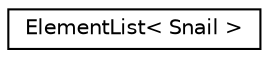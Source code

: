 digraph "Graphical Class Hierarchy"
{
  edge [fontname="Helvetica",fontsize="10",labelfontname="Helvetica",labelfontsize="10"];
  node [fontname="Helvetica",fontsize="10",shape=record];
  rankdir="LR";
  Node0 [label="ElementList\< Snail \>",height=0.2,width=0.4,color="black", fillcolor="white", style="filled",URL="$struct_element_list.html"];
}
